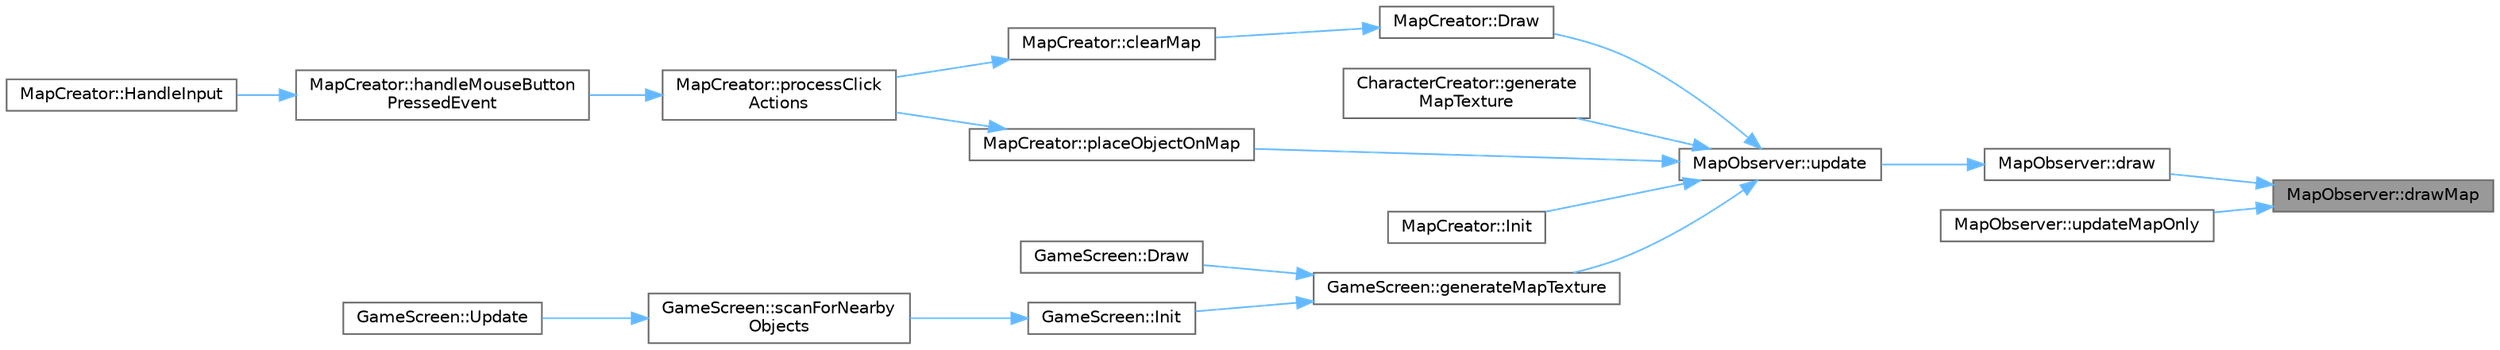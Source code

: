 digraph "MapObserver::drawMap"
{
 // LATEX_PDF_SIZE
  bgcolor="transparent";
  edge [fontname=Helvetica,fontsize=10,labelfontname=Helvetica,labelfontsize=10];
  node [fontname=Helvetica,fontsize=10,shape=box,height=0.2,width=0.4];
  rankdir="RL";
  Node1 [id="Node000001",label="MapObserver::drawMap",height=0.2,width=0.4,color="gray40", fillcolor="grey60", style="filled", fontcolor="black",tooltip="Draws the map on the map display."];
  Node1 -> Node2 [id="edge18_Node000001_Node000002",dir="back",color="steelblue1",style="solid",tooltip=" "];
  Node2 [id="Node000002",label="MapObserver::draw",height=0.2,width=0.4,color="grey40", fillcolor="white", style="filled",URL="$class_map_observer.html#a542a5301b3840038c00ea7b15a13ff70",tooltip="Draws the map observer's display."];
  Node2 -> Node3 [id="edge19_Node000002_Node000003",dir="back",color="steelblue1",style="solid",tooltip=" "];
  Node3 [id="Node000003",label="MapObserver::update",height=0.2,width=0.4,color="grey40", fillcolor="white", style="filled",URL="$class_map_observer.html#a8a3016364d12b7c647e35bb1f04bf4a2",tooltip="Updates the map observer."];
  Node3 -> Node4 [id="edge20_Node000003_Node000004",dir="back",color="steelblue1",style="solid",tooltip=" "];
  Node4 [id="Node000004",label="MapCreator::Draw",height=0.2,width=0.4,color="grey40", fillcolor="white", style="filled",URL="$class_map_creator.html#a9d4223e79b231b9736429f54eae8fd6b",tooltip="Clear the window and then Draw all the components."];
  Node4 -> Node5 [id="edge21_Node000004_Node000005",dir="back",color="steelblue1",style="solid",tooltip=" "];
  Node5 [id="Node000005",label="MapCreator::clearMap",height=0.2,width=0.4,color="grey40", fillcolor="white", style="filled",URL="$class_map_creator.html#aaf7d9b3c2754b5345f5cbd9e762c4968",tooltip="Assigns the current map a new default one and, detaches the observer from the old map and attaches it..."];
  Node5 -> Node6 [id="edge22_Node000005_Node000006",dir="back",color="steelblue1",style="solid",tooltip=" "];
  Node6 [id="Node000006",label="MapCreator::processClick\lActions",height=0.2,width=0.4,color="grey40", fillcolor="white", style="filled",URL="$class_map_creator.html#a054cb306e000f220c589b2464279ffbc",tooltip="Checks where the user clicked on the screen eg. sidebar, map, buttons and calls the appropriate funct..."];
  Node6 -> Node7 [id="edge23_Node000006_Node000007",dir="back",color="steelblue1",style="solid",tooltip=" "];
  Node7 [id="Node000007",label="MapCreator::handleMouseButton\lPressedEvent",height=0.2,width=0.4,color="grey40", fillcolor="white", style="filled",URL="$class_map_creator.html#a4b26477932cbed5df4f0c011fed84e39",tooltip="Checks whether the event on the window was a click."];
  Node7 -> Node8 [id="edge24_Node000007_Node000008",dir="back",color="steelblue1",style="solid",tooltip=" "];
  Node8 [id="Node000008",label="MapCreator::HandleInput",height=0.2,width=0.4,color="grey40", fillcolor="white", style="filled",URL="$class_map_creator.html#a39254fe1fb7f9abe952ad5eb65ecf699",tooltip="Handles the inputs (clicks) of the user on the window and updates the game logic."];
  Node3 -> Node9 [id="edge25_Node000003_Node000009",dir="back",color="steelblue1",style="solid",tooltip=" "];
  Node9 [id="Node000009",label="CharacterCreator::generate\lMapTexture",height=0.2,width=0.4,color="grey40", fillcolor="white", style="filled",URL="$class_character_creator.html#a003fa50fb7b06eb18637aeba88643357",tooltip="Generates the texture for rendering the map."];
  Node3 -> Node10 [id="edge26_Node000003_Node000010",dir="back",color="steelblue1",style="solid",tooltip=" "];
  Node10 [id="Node000010",label="GameScreen::generateMapTexture",height=0.2,width=0.4,color="grey40", fillcolor="white", style="filled",URL="$class_game_screen.html#a4b383128b32d81884a01f5092f22b68e",tooltip="Generates the texture for the map."];
  Node10 -> Node11 [id="edge27_Node000010_Node000011",dir="back",color="steelblue1",style="solid",tooltip=" "];
  Node11 [id="Node000011",label="GameScreen::Draw",height=0.2,width=0.4,color="grey40", fillcolor="white", style="filled",URL="$class_game_screen.html#a0b9d36c78d9cb37b7af9983eee99d458",tooltip="Draws the game screen."];
  Node10 -> Node12 [id="edge28_Node000010_Node000012",dir="back",color="steelblue1",style="solid",tooltip=" "];
  Node12 [id="Node000012",label="GameScreen::Init",height=0.2,width=0.4,color="grey40", fillcolor="white", style="filled",URL="$class_game_screen.html#a550dcdadec1a5757fea41af94d3e27b3",tooltip="Initializes the game screen."];
  Node12 -> Node13 [id="edge29_Node000012_Node000013",dir="back",color="steelblue1",style="solid",tooltip=" "];
  Node13 [id="Node000013",label="GameScreen::scanForNearby\lObjects",height=0.2,width=0.4,color="grey40", fillcolor="white", style="filled",URL="$class_game_screen.html#aed3dd7f89b155ec7ecae084518336696",tooltip="Scans for nearby objects in the current map."];
  Node13 -> Node14 [id="edge30_Node000013_Node000014",dir="back",color="steelblue1",style="solid",tooltip=" "];
  Node14 [id="Node000014",label="GameScreen::Update",height=0.2,width=0.4,color="grey40", fillcolor="white", style="filled",URL="$class_game_screen.html#ae73ca8179f16069b52a8aca7254990b6",tooltip="Updates the game screen."];
  Node3 -> Node15 [id="edge31_Node000003_Node000015",dir="back",color="steelblue1",style="solid",tooltip=" "];
  Node15 [id="Node000015",label="MapCreator::Init",height=0.2,width=0.4,color="grey40", fillcolor="white", style="filled",URL="$class_map_creator.html#a154365229a47df60702edd7aa798091b",tooltip="Initializes the map creator by asking the user for the map size&name then, load all the Textures."];
  Node3 -> Node16 [id="edge32_Node000003_Node000016",dir="back",color="steelblue1",style="solid",tooltip=" "];
  Node16 [id="Node000016",label="MapCreator::placeObjectOnMap",height=0.2,width=0.4,color="grey40", fillcolor="white", style="filled",URL="$class_map_creator.html#aff37946b9d68adb304b73c1cb2934b2f",tooltip="Places an object on the map based on the passed mouse position, using the method in Map...."];
  Node16 -> Node6 [id="edge33_Node000016_Node000006",dir="back",color="steelblue1",style="solid",tooltip=" "];
  Node1 -> Node17 [id="edge34_Node000001_Node000017",dir="back",color="steelblue1",style="solid",tooltip=" "];
  Node17 [id="Node000017",label="MapObserver::updateMapOnly",height=0.2,width=0.4,color="grey40", fillcolor="white", style="filled",URL="$class_map_observer.html#a95b81f4c980a9be6cff5c8ced7e05d04",tooltip="Updates only the map display."];
}
